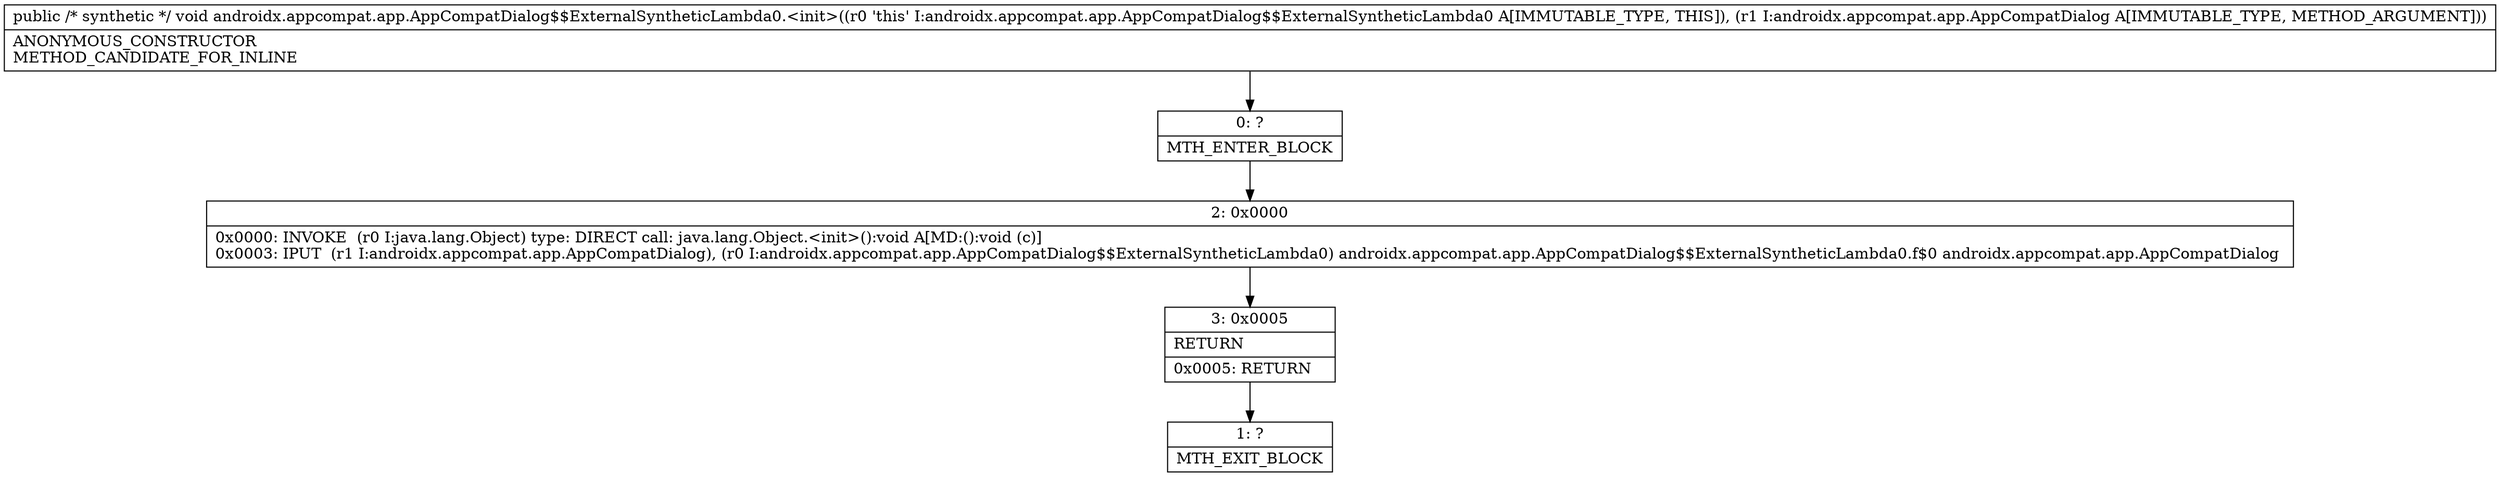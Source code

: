 digraph "CFG forandroidx.appcompat.app.AppCompatDialog$$ExternalSyntheticLambda0.\<init\>(Landroidx\/appcompat\/app\/AppCompatDialog;)V" {
Node_0 [shape=record,label="{0\:\ ?|MTH_ENTER_BLOCK\l}"];
Node_2 [shape=record,label="{2\:\ 0x0000|0x0000: INVOKE  (r0 I:java.lang.Object) type: DIRECT call: java.lang.Object.\<init\>():void A[MD:():void (c)]\l0x0003: IPUT  (r1 I:androidx.appcompat.app.AppCompatDialog), (r0 I:androidx.appcompat.app.AppCompatDialog$$ExternalSyntheticLambda0) androidx.appcompat.app.AppCompatDialog$$ExternalSyntheticLambda0.f$0 androidx.appcompat.app.AppCompatDialog \l}"];
Node_3 [shape=record,label="{3\:\ 0x0005|RETURN\l|0x0005: RETURN   \l}"];
Node_1 [shape=record,label="{1\:\ ?|MTH_EXIT_BLOCK\l}"];
MethodNode[shape=record,label="{public \/* synthetic *\/ void androidx.appcompat.app.AppCompatDialog$$ExternalSyntheticLambda0.\<init\>((r0 'this' I:androidx.appcompat.app.AppCompatDialog$$ExternalSyntheticLambda0 A[IMMUTABLE_TYPE, THIS]), (r1 I:androidx.appcompat.app.AppCompatDialog A[IMMUTABLE_TYPE, METHOD_ARGUMENT]))  | ANONYMOUS_CONSTRUCTOR\lMETHOD_CANDIDATE_FOR_INLINE\l}"];
MethodNode -> Node_0;Node_0 -> Node_2;
Node_2 -> Node_3;
Node_3 -> Node_1;
}

